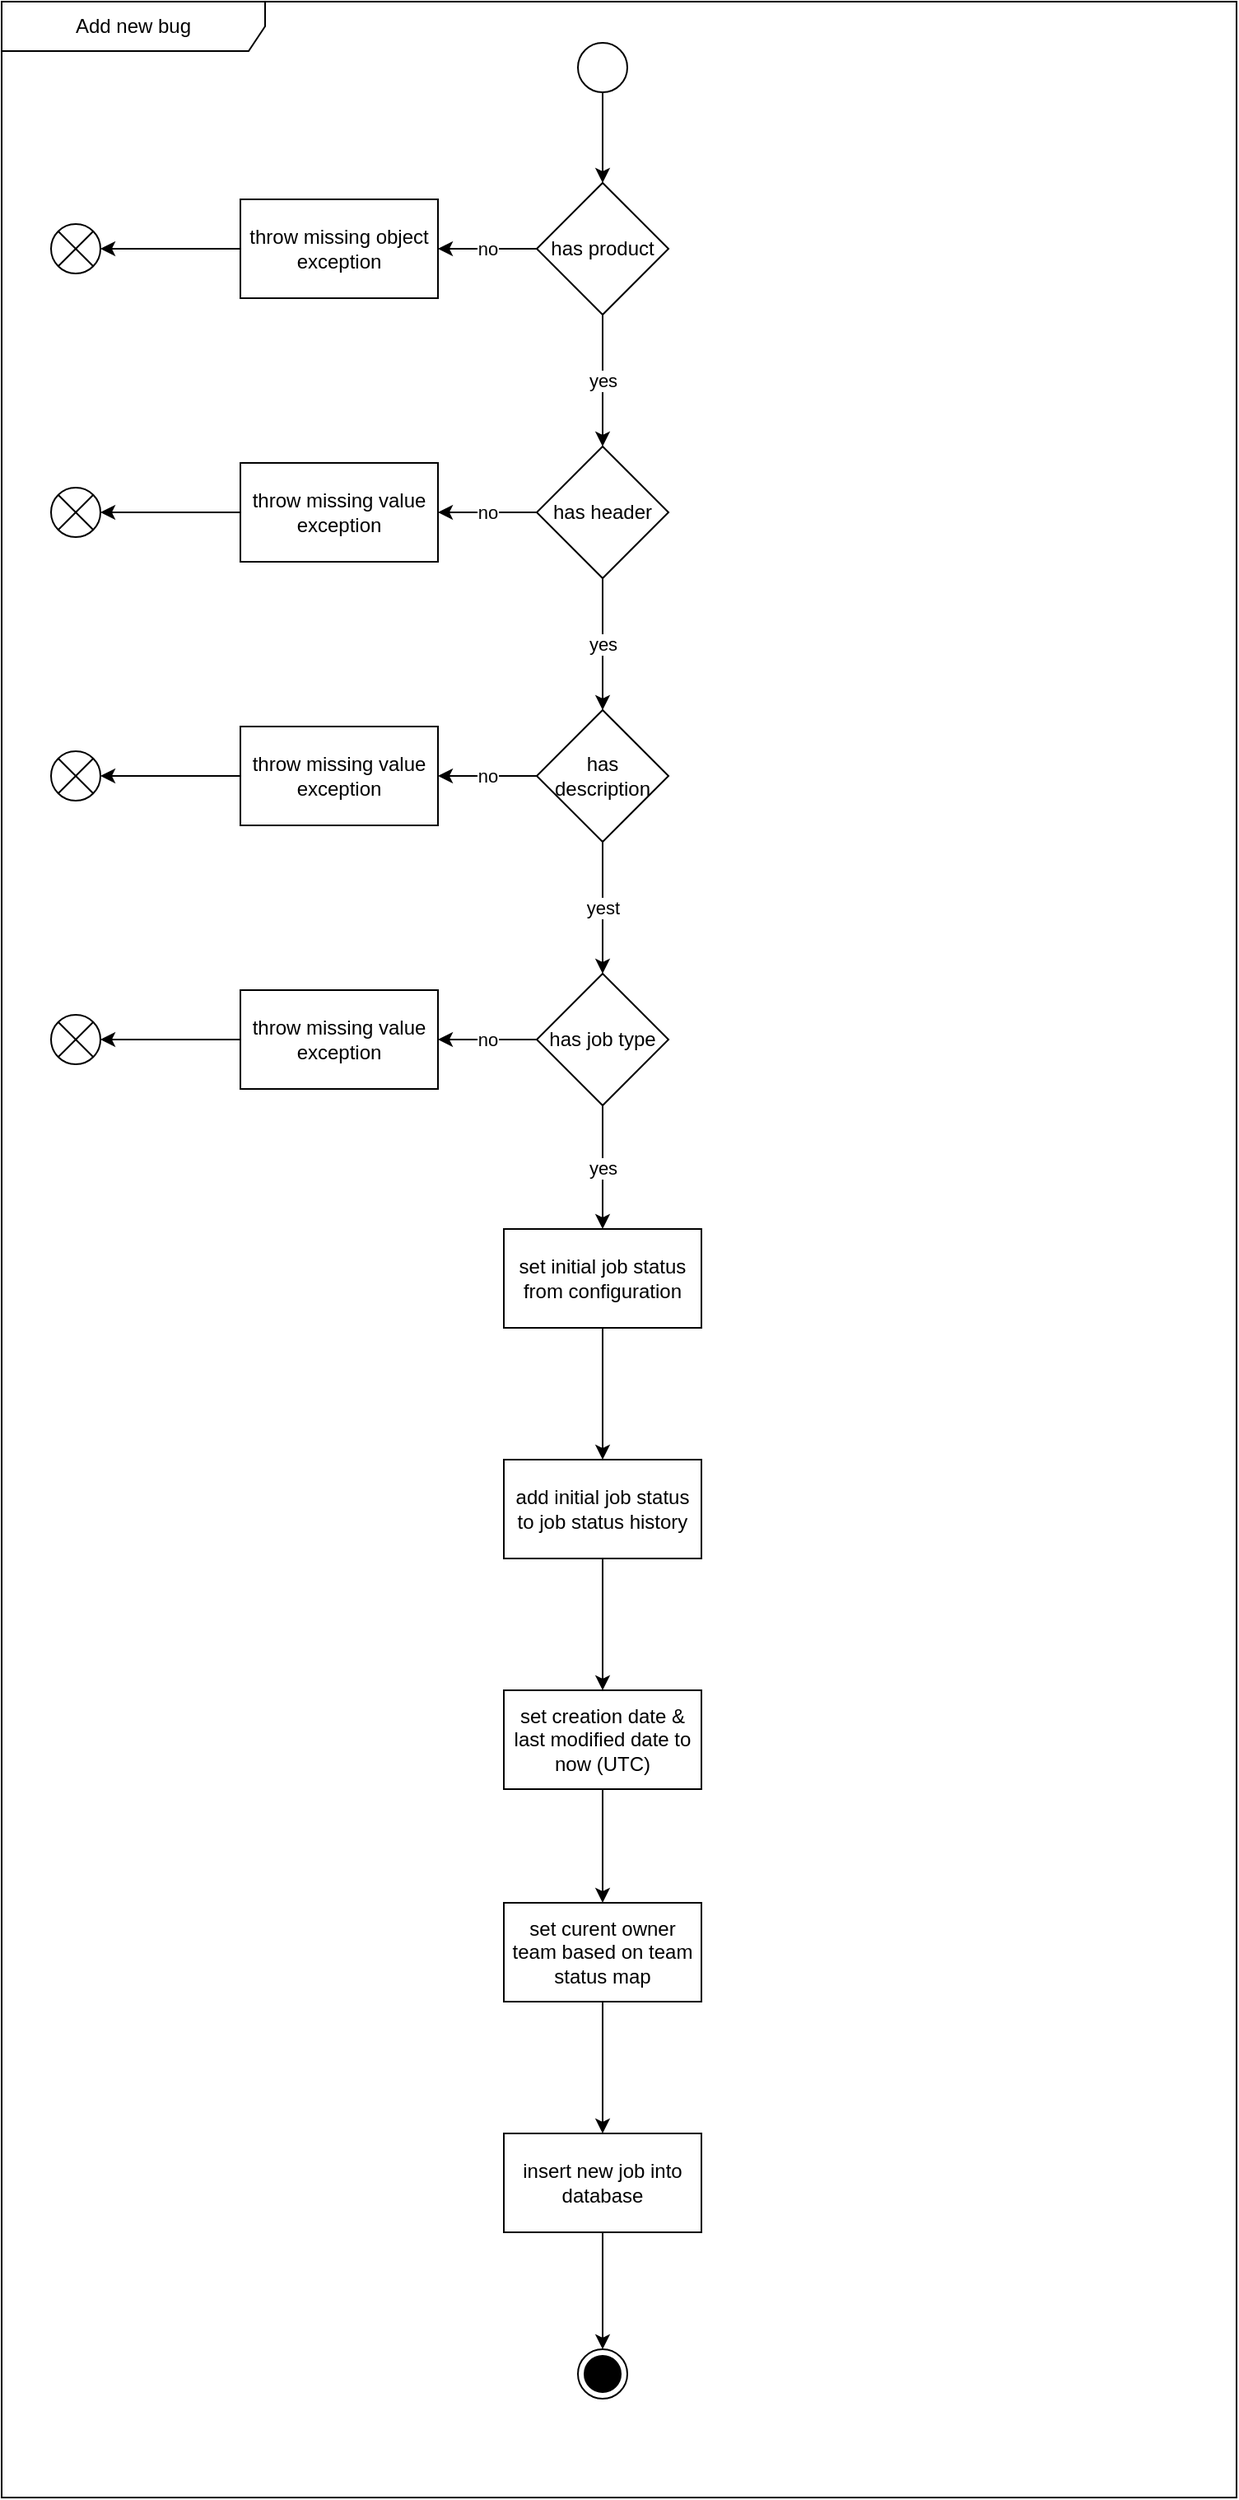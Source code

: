 <mxfile version="24.6.4" type="device">
  <diagram name="Strona-1" id="vXEg3ADPcCnLRrKtcYsG">
    <mxGraphModel dx="1895" dy="1826" grid="1" gridSize="10" guides="1" tooltips="1" connect="1" arrows="1" fold="1" page="1" pageScale="1" pageWidth="827" pageHeight="1169" math="0" shadow="0">
      <root>
        <mxCell id="0" />
        <mxCell id="1" parent="0" />
        <mxCell id="pWXEcm-Dow9cRPmQ6xmz-44" value="" style="edgeStyle=orthogonalEdgeStyle;rounded=0;orthogonalLoop=1;jettySize=auto;html=1;" edge="1" parent="1" source="pWXEcm-Dow9cRPmQ6xmz-35" target="pWXEcm-Dow9cRPmQ6xmz-43">
          <mxGeometry relative="1" as="geometry" />
        </mxCell>
        <mxCell id="pWXEcm-Dow9cRPmQ6xmz-35" value="" style="ellipse;" vertex="1" parent="1">
          <mxGeometry x="360" y="40" width="30" height="30" as="geometry" />
        </mxCell>
        <mxCell id="pWXEcm-Dow9cRPmQ6xmz-46" value="yes" style="edgeStyle=orthogonalEdgeStyle;rounded=0;orthogonalLoop=1;jettySize=auto;html=1;" edge="1" parent="1" source="pWXEcm-Dow9cRPmQ6xmz-43" target="pWXEcm-Dow9cRPmQ6xmz-45">
          <mxGeometry relative="1" as="geometry" />
        </mxCell>
        <mxCell id="pWXEcm-Dow9cRPmQ6xmz-53" value="no" style="edgeStyle=orthogonalEdgeStyle;rounded=0;orthogonalLoop=1;jettySize=auto;html=1;" edge="1" parent="1" source="pWXEcm-Dow9cRPmQ6xmz-43" target="pWXEcm-Dow9cRPmQ6xmz-52">
          <mxGeometry relative="1" as="geometry" />
        </mxCell>
        <mxCell id="pWXEcm-Dow9cRPmQ6xmz-43" value="has product" style="rhombus;whiteSpace=wrap;html=1;" vertex="1" parent="1">
          <mxGeometry x="335" y="125" width="80" height="80" as="geometry" />
        </mxCell>
        <mxCell id="pWXEcm-Dow9cRPmQ6xmz-48" value="yes" style="edgeStyle=orthogonalEdgeStyle;rounded=0;orthogonalLoop=1;jettySize=auto;html=1;" edge="1" parent="1" source="pWXEcm-Dow9cRPmQ6xmz-45" target="pWXEcm-Dow9cRPmQ6xmz-47">
          <mxGeometry relative="1" as="geometry" />
        </mxCell>
        <mxCell id="pWXEcm-Dow9cRPmQ6xmz-58" value="no" style="edgeStyle=orthogonalEdgeStyle;rounded=0;orthogonalLoop=1;jettySize=auto;html=1;" edge="1" parent="1" source="pWXEcm-Dow9cRPmQ6xmz-45" target="pWXEcm-Dow9cRPmQ6xmz-57">
          <mxGeometry relative="1" as="geometry" />
        </mxCell>
        <mxCell id="pWXEcm-Dow9cRPmQ6xmz-45" value="has header" style="rhombus;whiteSpace=wrap;html=1;" vertex="1" parent="1">
          <mxGeometry x="335" y="285" width="80" height="80" as="geometry" />
        </mxCell>
        <mxCell id="pWXEcm-Dow9cRPmQ6xmz-62" value="no" style="edgeStyle=orthogonalEdgeStyle;rounded=0;orthogonalLoop=1;jettySize=auto;html=1;" edge="1" parent="1" source="pWXEcm-Dow9cRPmQ6xmz-47" target="pWXEcm-Dow9cRPmQ6xmz-61">
          <mxGeometry relative="1" as="geometry" />
        </mxCell>
        <mxCell id="pWXEcm-Dow9cRPmQ6xmz-77" value="yest" style="edgeStyle=orthogonalEdgeStyle;rounded=0;orthogonalLoop=1;jettySize=auto;html=1;" edge="1" parent="1" source="pWXEcm-Dow9cRPmQ6xmz-47" target="pWXEcm-Dow9cRPmQ6xmz-76">
          <mxGeometry relative="1" as="geometry" />
        </mxCell>
        <mxCell id="pWXEcm-Dow9cRPmQ6xmz-47" value="has description" style="rhombus;whiteSpace=wrap;html=1;" vertex="1" parent="1">
          <mxGeometry x="335" y="445" width="80" height="80" as="geometry" />
        </mxCell>
        <mxCell id="pWXEcm-Dow9cRPmQ6xmz-51" value="" style="shape=sumEllipse;perimeter=ellipsePerimeter;html=1;backgroundOutline=1;" vertex="1" parent="1">
          <mxGeometry x="40" y="150" width="30" height="30" as="geometry" />
        </mxCell>
        <mxCell id="pWXEcm-Dow9cRPmQ6xmz-56" style="edgeStyle=orthogonalEdgeStyle;rounded=0;orthogonalLoop=1;jettySize=auto;html=1;entryX=1;entryY=0.5;entryDx=0;entryDy=0;" edge="1" parent="1" source="pWXEcm-Dow9cRPmQ6xmz-52" target="pWXEcm-Dow9cRPmQ6xmz-51">
          <mxGeometry relative="1" as="geometry" />
        </mxCell>
        <mxCell id="pWXEcm-Dow9cRPmQ6xmz-52" value="throw missing object exception" style="whiteSpace=wrap;html=1;" vertex="1" parent="1">
          <mxGeometry x="155" y="135" width="120" height="60" as="geometry" />
        </mxCell>
        <mxCell id="pWXEcm-Dow9cRPmQ6xmz-60" value="" style="edgeStyle=orthogonalEdgeStyle;rounded=0;orthogonalLoop=1;jettySize=auto;html=1;" edge="1" parent="1" source="pWXEcm-Dow9cRPmQ6xmz-57" target="pWXEcm-Dow9cRPmQ6xmz-59">
          <mxGeometry relative="1" as="geometry" />
        </mxCell>
        <mxCell id="pWXEcm-Dow9cRPmQ6xmz-57" value="throw missing value exception" style="whiteSpace=wrap;html=1;" vertex="1" parent="1">
          <mxGeometry x="155" y="295" width="120" height="60" as="geometry" />
        </mxCell>
        <mxCell id="pWXEcm-Dow9cRPmQ6xmz-59" value="" style="shape=sumEllipse;perimeter=ellipsePerimeter;html=1;backgroundOutline=1;" vertex="1" parent="1">
          <mxGeometry x="40" y="310" width="30" height="30" as="geometry" />
        </mxCell>
        <mxCell id="pWXEcm-Dow9cRPmQ6xmz-64" value="" style="edgeStyle=orthogonalEdgeStyle;rounded=0;orthogonalLoop=1;jettySize=auto;html=1;" edge="1" parent="1" source="pWXEcm-Dow9cRPmQ6xmz-61" target="pWXEcm-Dow9cRPmQ6xmz-63">
          <mxGeometry relative="1" as="geometry" />
        </mxCell>
        <mxCell id="pWXEcm-Dow9cRPmQ6xmz-61" value="throw missing value exception" style="whiteSpace=wrap;html=1;" vertex="1" parent="1">
          <mxGeometry x="155" y="455" width="120" height="60" as="geometry" />
        </mxCell>
        <mxCell id="pWXEcm-Dow9cRPmQ6xmz-63" value="" style="shape=sumEllipse;perimeter=ellipsePerimeter;html=1;backgroundOutline=1;" vertex="1" parent="1">
          <mxGeometry x="40" y="470" width="30" height="30" as="geometry" />
        </mxCell>
        <mxCell id="pWXEcm-Dow9cRPmQ6xmz-69" value="" style="edgeStyle=orthogonalEdgeStyle;rounded=0;orthogonalLoop=1;jettySize=auto;html=1;" edge="1" parent="1" source="pWXEcm-Dow9cRPmQ6xmz-66" target="pWXEcm-Dow9cRPmQ6xmz-68">
          <mxGeometry relative="1" as="geometry" />
        </mxCell>
        <mxCell id="pWXEcm-Dow9cRPmQ6xmz-66" value="set initial job status from configuration" style="whiteSpace=wrap;html=1;" vertex="1" parent="1">
          <mxGeometry x="315" y="760" width="120" height="60" as="geometry" />
        </mxCell>
        <mxCell id="pWXEcm-Dow9cRPmQ6xmz-71" value="" style="edgeStyle=orthogonalEdgeStyle;rounded=0;orthogonalLoop=1;jettySize=auto;html=1;" edge="1" parent="1" source="pWXEcm-Dow9cRPmQ6xmz-68" target="pWXEcm-Dow9cRPmQ6xmz-70">
          <mxGeometry relative="1" as="geometry" />
        </mxCell>
        <mxCell id="pWXEcm-Dow9cRPmQ6xmz-68" value="add initial job status to job status history" style="whiteSpace=wrap;html=1;" vertex="1" parent="1">
          <mxGeometry x="315" y="900" width="120" height="60" as="geometry" />
        </mxCell>
        <mxCell id="pWXEcm-Dow9cRPmQ6xmz-88" value="" style="edgeStyle=orthogonalEdgeStyle;rounded=0;orthogonalLoop=1;jettySize=auto;html=1;" edge="1" parent="1" source="pWXEcm-Dow9cRPmQ6xmz-70" target="pWXEcm-Dow9cRPmQ6xmz-87">
          <mxGeometry relative="1" as="geometry" />
        </mxCell>
        <mxCell id="pWXEcm-Dow9cRPmQ6xmz-70" value="set creation date &amp;amp; last modified date to now (UTC)" style="whiteSpace=wrap;html=1;" vertex="1" parent="1">
          <mxGeometry x="315" y="1040" width="120" height="60" as="geometry" />
        </mxCell>
        <mxCell id="pWXEcm-Dow9cRPmQ6xmz-78" value="yes" style="edgeStyle=orthogonalEdgeStyle;rounded=0;orthogonalLoop=1;jettySize=auto;html=1;" edge="1" parent="1" source="pWXEcm-Dow9cRPmQ6xmz-76" target="pWXEcm-Dow9cRPmQ6xmz-66">
          <mxGeometry relative="1" as="geometry" />
        </mxCell>
        <mxCell id="pWXEcm-Dow9cRPmQ6xmz-85" value="no" style="edgeStyle=orthogonalEdgeStyle;rounded=0;orthogonalLoop=1;jettySize=auto;html=1;" edge="1" parent="1" source="pWXEcm-Dow9cRPmQ6xmz-76" target="pWXEcm-Dow9cRPmQ6xmz-83">
          <mxGeometry relative="1" as="geometry" />
        </mxCell>
        <mxCell id="pWXEcm-Dow9cRPmQ6xmz-76" value="has job type" style="rhombus;whiteSpace=wrap;html=1;" vertex="1" parent="1">
          <mxGeometry x="335" y="605" width="80" height="80" as="geometry" />
        </mxCell>
        <mxCell id="pWXEcm-Dow9cRPmQ6xmz-82" value="" style="edgeStyle=orthogonalEdgeStyle;rounded=0;orthogonalLoop=1;jettySize=auto;html=1;" edge="1" parent="1" source="pWXEcm-Dow9cRPmQ6xmz-83" target="pWXEcm-Dow9cRPmQ6xmz-84">
          <mxGeometry relative="1" as="geometry" />
        </mxCell>
        <mxCell id="pWXEcm-Dow9cRPmQ6xmz-83" value="throw missing value exception" style="whiteSpace=wrap;html=1;" vertex="1" parent="1">
          <mxGeometry x="155" y="615" width="120" height="60" as="geometry" />
        </mxCell>
        <mxCell id="pWXEcm-Dow9cRPmQ6xmz-84" value="" style="shape=sumEllipse;perimeter=ellipsePerimeter;html=1;backgroundOutline=1;" vertex="1" parent="1">
          <mxGeometry x="40" y="630" width="30" height="30" as="geometry" />
        </mxCell>
        <mxCell id="pWXEcm-Dow9cRPmQ6xmz-93" value="" style="edgeStyle=orthogonalEdgeStyle;rounded=0;orthogonalLoop=1;jettySize=auto;html=1;" edge="1" parent="1" source="pWXEcm-Dow9cRPmQ6xmz-87" target="pWXEcm-Dow9cRPmQ6xmz-92">
          <mxGeometry relative="1" as="geometry" />
        </mxCell>
        <mxCell id="pWXEcm-Dow9cRPmQ6xmz-87" value="set curent owner team based on team status map" style="whiteSpace=wrap;html=1;" vertex="1" parent="1">
          <mxGeometry x="315" y="1169" width="120" height="60" as="geometry" />
        </mxCell>
        <mxCell id="pWXEcm-Dow9cRPmQ6xmz-95" value="" style="edgeStyle=orthogonalEdgeStyle;rounded=0;orthogonalLoop=1;jettySize=auto;html=1;" edge="1" parent="1" source="pWXEcm-Dow9cRPmQ6xmz-92" target="pWXEcm-Dow9cRPmQ6xmz-94">
          <mxGeometry relative="1" as="geometry" />
        </mxCell>
        <mxCell id="pWXEcm-Dow9cRPmQ6xmz-92" value="insert new job into database" style="whiteSpace=wrap;html=1;" vertex="1" parent="1">
          <mxGeometry x="315" y="1309" width="120" height="60" as="geometry" />
        </mxCell>
        <mxCell id="pWXEcm-Dow9cRPmQ6xmz-94" value="" style="ellipse;html=1;shape=endState;fillColor=strokeColor;" vertex="1" parent="1">
          <mxGeometry x="360" y="1440" width="30" height="30" as="geometry" />
        </mxCell>
        <mxCell id="pWXEcm-Dow9cRPmQ6xmz-96" value="Add new bug" style="shape=umlFrame;whiteSpace=wrap;html=1;pointerEvents=0;recursiveResize=0;container=1;collapsible=0;width=160;" vertex="1" parent="1">
          <mxGeometry x="10" y="15" width="750" height="1515" as="geometry" />
        </mxCell>
      </root>
    </mxGraphModel>
  </diagram>
</mxfile>
